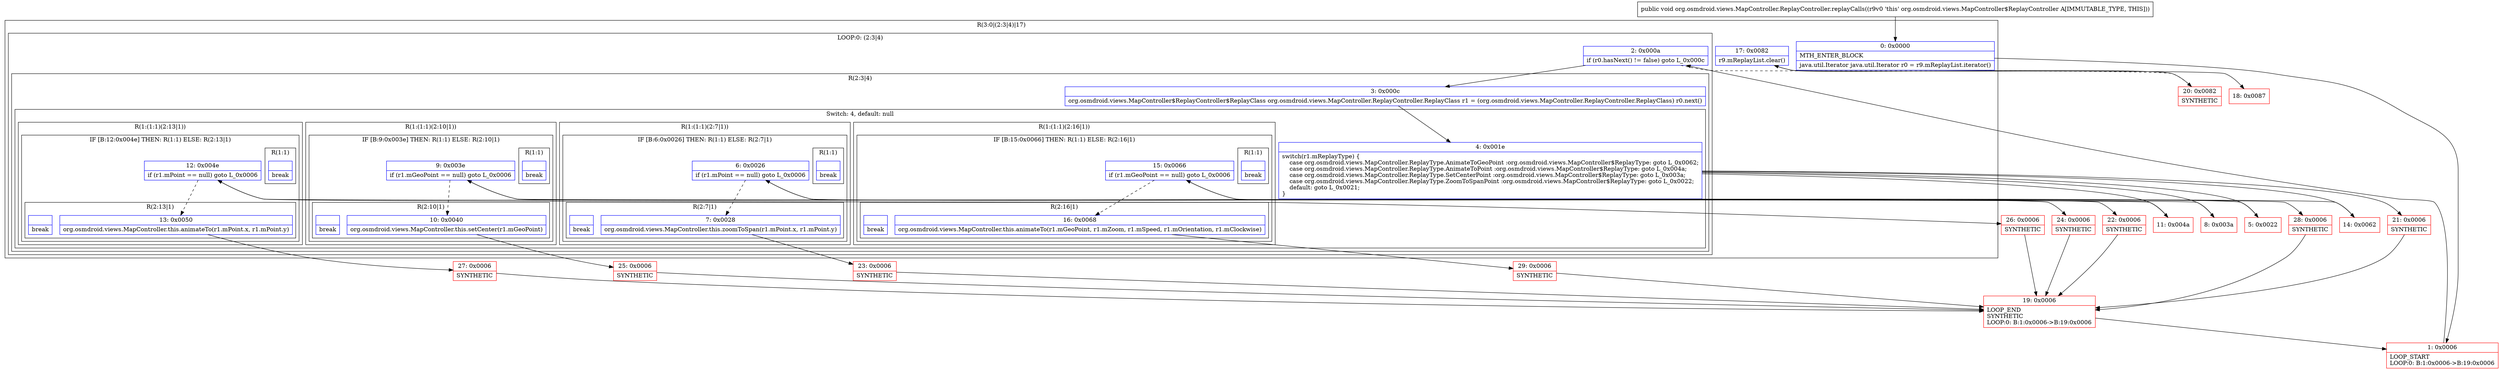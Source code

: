 digraph "CFG fororg.osmdroid.views.MapController.ReplayController.replayCalls()V" {
subgraph cluster_Region_214702753 {
label = "R(3:0|(2:3|4)|17)";
node [shape=record,color=blue];
Node_0 [shape=record,label="{0\:\ 0x0000|MTH_ENTER_BLOCK\l|java.util.Iterator java.util.Iterator r0 = r9.mReplayList.iterator()\l}"];
subgraph cluster_LoopRegion_1463200221 {
label = "LOOP:0: (2:3|4)";
node [shape=record,color=blue];
Node_2 [shape=record,label="{2\:\ 0x000a|if (r0.hasNext() != false) goto L_0x000c\l}"];
subgraph cluster_Region_557106049 {
label = "R(2:3|4)";
node [shape=record,color=blue];
Node_3 [shape=record,label="{3\:\ 0x000c|org.osmdroid.views.MapController$ReplayController$ReplayClass org.osmdroid.views.MapController.ReplayController.ReplayClass r1 = (org.osmdroid.views.MapController.ReplayController.ReplayClass) r0.next()\l}"];
subgraph cluster_SwitchRegion_1972515413 {
label = "Switch: 4, default: null";
node [shape=record,color=blue];
Node_4 [shape=record,label="{4\:\ 0x001e|switch(r1.mReplayType) \{\l    case org.osmdroid.views.MapController.ReplayType.AnimateToGeoPoint :org.osmdroid.views.MapController$ReplayType: goto L_0x0062;\l    case org.osmdroid.views.MapController.ReplayType.AnimateToPoint :org.osmdroid.views.MapController$ReplayType: goto L_0x004a;\l    case org.osmdroid.views.MapController.ReplayType.SetCenterPoint :org.osmdroid.views.MapController$ReplayType: goto L_0x003a;\l    case org.osmdroid.views.MapController.ReplayType.ZoomToSpanPoint :org.osmdroid.views.MapController$ReplayType: goto L_0x0022;\l    default: goto L_0x0021;\l\}\l}"];
subgraph cluster_Region_1008991294 {
label = "R(1:(1:1)(2:16|1))";
node [shape=record,color=blue];
subgraph cluster_IfRegion_434579284 {
label = "IF [B:15:0x0066] THEN: R(1:1) ELSE: R(2:16|1)";
node [shape=record,color=blue];
Node_15 [shape=record,label="{15\:\ 0x0066|if (r1.mGeoPoint == null) goto L_0x0006\l}"];
subgraph cluster_Region_121626047 {
label = "R(1:1)";
node [shape=record,color=blue];
Node_InsnContainer_1135699188 [shape=record,label="{|break\l}"];
}
subgraph cluster_Region_2080181748 {
label = "R(2:16|1)";
node [shape=record,color=blue];
Node_16 [shape=record,label="{16\:\ 0x0068|org.osmdroid.views.MapController.this.animateTo(r1.mGeoPoint, r1.mZoom, r1.mSpeed, r1.mOrientation, r1.mClockwise)\l}"];
Node_InsnContainer_204979986 [shape=record,label="{|break\l}"];
}
}
}
subgraph cluster_Region_794189990 {
label = "R(1:(1:1)(2:13|1))";
node [shape=record,color=blue];
subgraph cluster_IfRegion_2085810625 {
label = "IF [B:12:0x004e] THEN: R(1:1) ELSE: R(2:13|1)";
node [shape=record,color=blue];
Node_12 [shape=record,label="{12\:\ 0x004e|if (r1.mPoint == null) goto L_0x0006\l}"];
subgraph cluster_Region_1459458774 {
label = "R(1:1)";
node [shape=record,color=blue];
Node_InsnContainer_514050617 [shape=record,label="{|break\l}"];
}
subgraph cluster_Region_406217860 {
label = "R(2:13|1)";
node [shape=record,color=blue];
Node_13 [shape=record,label="{13\:\ 0x0050|org.osmdroid.views.MapController.this.animateTo(r1.mPoint.x, r1.mPoint.y)\l}"];
Node_InsnContainer_794638800 [shape=record,label="{|break\l}"];
}
}
}
subgraph cluster_Region_865218509 {
label = "R(1:(1:1)(2:10|1))";
node [shape=record,color=blue];
subgraph cluster_IfRegion_944454993 {
label = "IF [B:9:0x003e] THEN: R(1:1) ELSE: R(2:10|1)";
node [shape=record,color=blue];
Node_9 [shape=record,label="{9\:\ 0x003e|if (r1.mGeoPoint == null) goto L_0x0006\l}"];
subgraph cluster_Region_155410507 {
label = "R(1:1)";
node [shape=record,color=blue];
Node_InsnContainer_154239320 [shape=record,label="{|break\l}"];
}
subgraph cluster_Region_734663937 {
label = "R(2:10|1)";
node [shape=record,color=blue];
Node_10 [shape=record,label="{10\:\ 0x0040|org.osmdroid.views.MapController.this.setCenter(r1.mGeoPoint)\l}"];
Node_InsnContainer_1340385815 [shape=record,label="{|break\l}"];
}
}
}
subgraph cluster_Region_1839859809 {
label = "R(1:(1:1)(2:7|1))";
node [shape=record,color=blue];
subgraph cluster_IfRegion_1090331968 {
label = "IF [B:6:0x0026] THEN: R(1:1) ELSE: R(2:7|1)";
node [shape=record,color=blue];
Node_6 [shape=record,label="{6\:\ 0x0026|if (r1.mPoint == null) goto L_0x0006\l}"];
subgraph cluster_Region_2138664103 {
label = "R(1:1)";
node [shape=record,color=blue];
Node_InsnContainer_2059868497 [shape=record,label="{|break\l}"];
}
subgraph cluster_Region_1799650207 {
label = "R(2:7|1)";
node [shape=record,color=blue];
Node_7 [shape=record,label="{7\:\ 0x0028|org.osmdroid.views.MapController.this.zoomToSpan(r1.mPoint.x, r1.mPoint.y)\l}"];
Node_InsnContainer_270114828 [shape=record,label="{|break\l}"];
}
}
}
}
}
}
Node_17 [shape=record,label="{17\:\ 0x0082|r9.mReplayList.clear()\l}"];
}
Node_1 [shape=record,color=red,label="{1\:\ 0x0006|LOOP_START\lLOOP:0: B:1:0x0006\-\>B:19:0x0006\l}"];
Node_5 [shape=record,color=red,label="{5\:\ 0x0022}"];
Node_8 [shape=record,color=red,label="{8\:\ 0x003a}"];
Node_11 [shape=record,color=red,label="{11\:\ 0x004a}"];
Node_14 [shape=record,color=red,label="{14\:\ 0x0062}"];
Node_18 [shape=record,color=red,label="{18\:\ 0x0087}"];
Node_19 [shape=record,color=red,label="{19\:\ 0x0006|LOOP_END\lSYNTHETIC\lLOOP:0: B:1:0x0006\-\>B:19:0x0006\l}"];
Node_20 [shape=record,color=red,label="{20\:\ 0x0082|SYNTHETIC\l}"];
Node_21 [shape=record,color=red,label="{21\:\ 0x0006|SYNTHETIC\l}"];
Node_22 [shape=record,color=red,label="{22\:\ 0x0006|SYNTHETIC\l}"];
Node_23 [shape=record,color=red,label="{23\:\ 0x0006|SYNTHETIC\l}"];
Node_24 [shape=record,color=red,label="{24\:\ 0x0006|SYNTHETIC\l}"];
Node_25 [shape=record,color=red,label="{25\:\ 0x0006|SYNTHETIC\l}"];
Node_26 [shape=record,color=red,label="{26\:\ 0x0006|SYNTHETIC\l}"];
Node_27 [shape=record,color=red,label="{27\:\ 0x0006|SYNTHETIC\l}"];
Node_28 [shape=record,color=red,label="{28\:\ 0x0006|SYNTHETIC\l}"];
Node_29 [shape=record,color=red,label="{29\:\ 0x0006|SYNTHETIC\l}"];
MethodNode[shape=record,label="{public void org.osmdroid.views.MapController.ReplayController.replayCalls((r9v0 'this' org.osmdroid.views.MapController$ReplayController A[IMMUTABLE_TYPE, THIS])) }"];
MethodNode -> Node_0;
Node_0 -> Node_1;
Node_2 -> Node_3;
Node_2 -> Node_20[style=dashed];
Node_3 -> Node_4;
Node_4 -> Node_5;
Node_4 -> Node_8;
Node_4 -> Node_11;
Node_4 -> Node_14;
Node_4 -> Node_21;
Node_15 -> Node_16[style=dashed];
Node_15 -> Node_28;
Node_16 -> Node_29;
Node_12 -> Node_13[style=dashed];
Node_12 -> Node_26;
Node_13 -> Node_27;
Node_9 -> Node_10[style=dashed];
Node_9 -> Node_24;
Node_10 -> Node_25;
Node_6 -> Node_7[style=dashed];
Node_6 -> Node_22;
Node_7 -> Node_23;
Node_17 -> Node_18;
Node_1 -> Node_2;
Node_5 -> Node_6;
Node_8 -> Node_9;
Node_11 -> Node_12;
Node_14 -> Node_15;
Node_19 -> Node_1;
Node_20 -> Node_17;
Node_21 -> Node_19;
Node_22 -> Node_19;
Node_23 -> Node_19;
Node_24 -> Node_19;
Node_25 -> Node_19;
Node_26 -> Node_19;
Node_27 -> Node_19;
Node_28 -> Node_19;
Node_29 -> Node_19;
}

